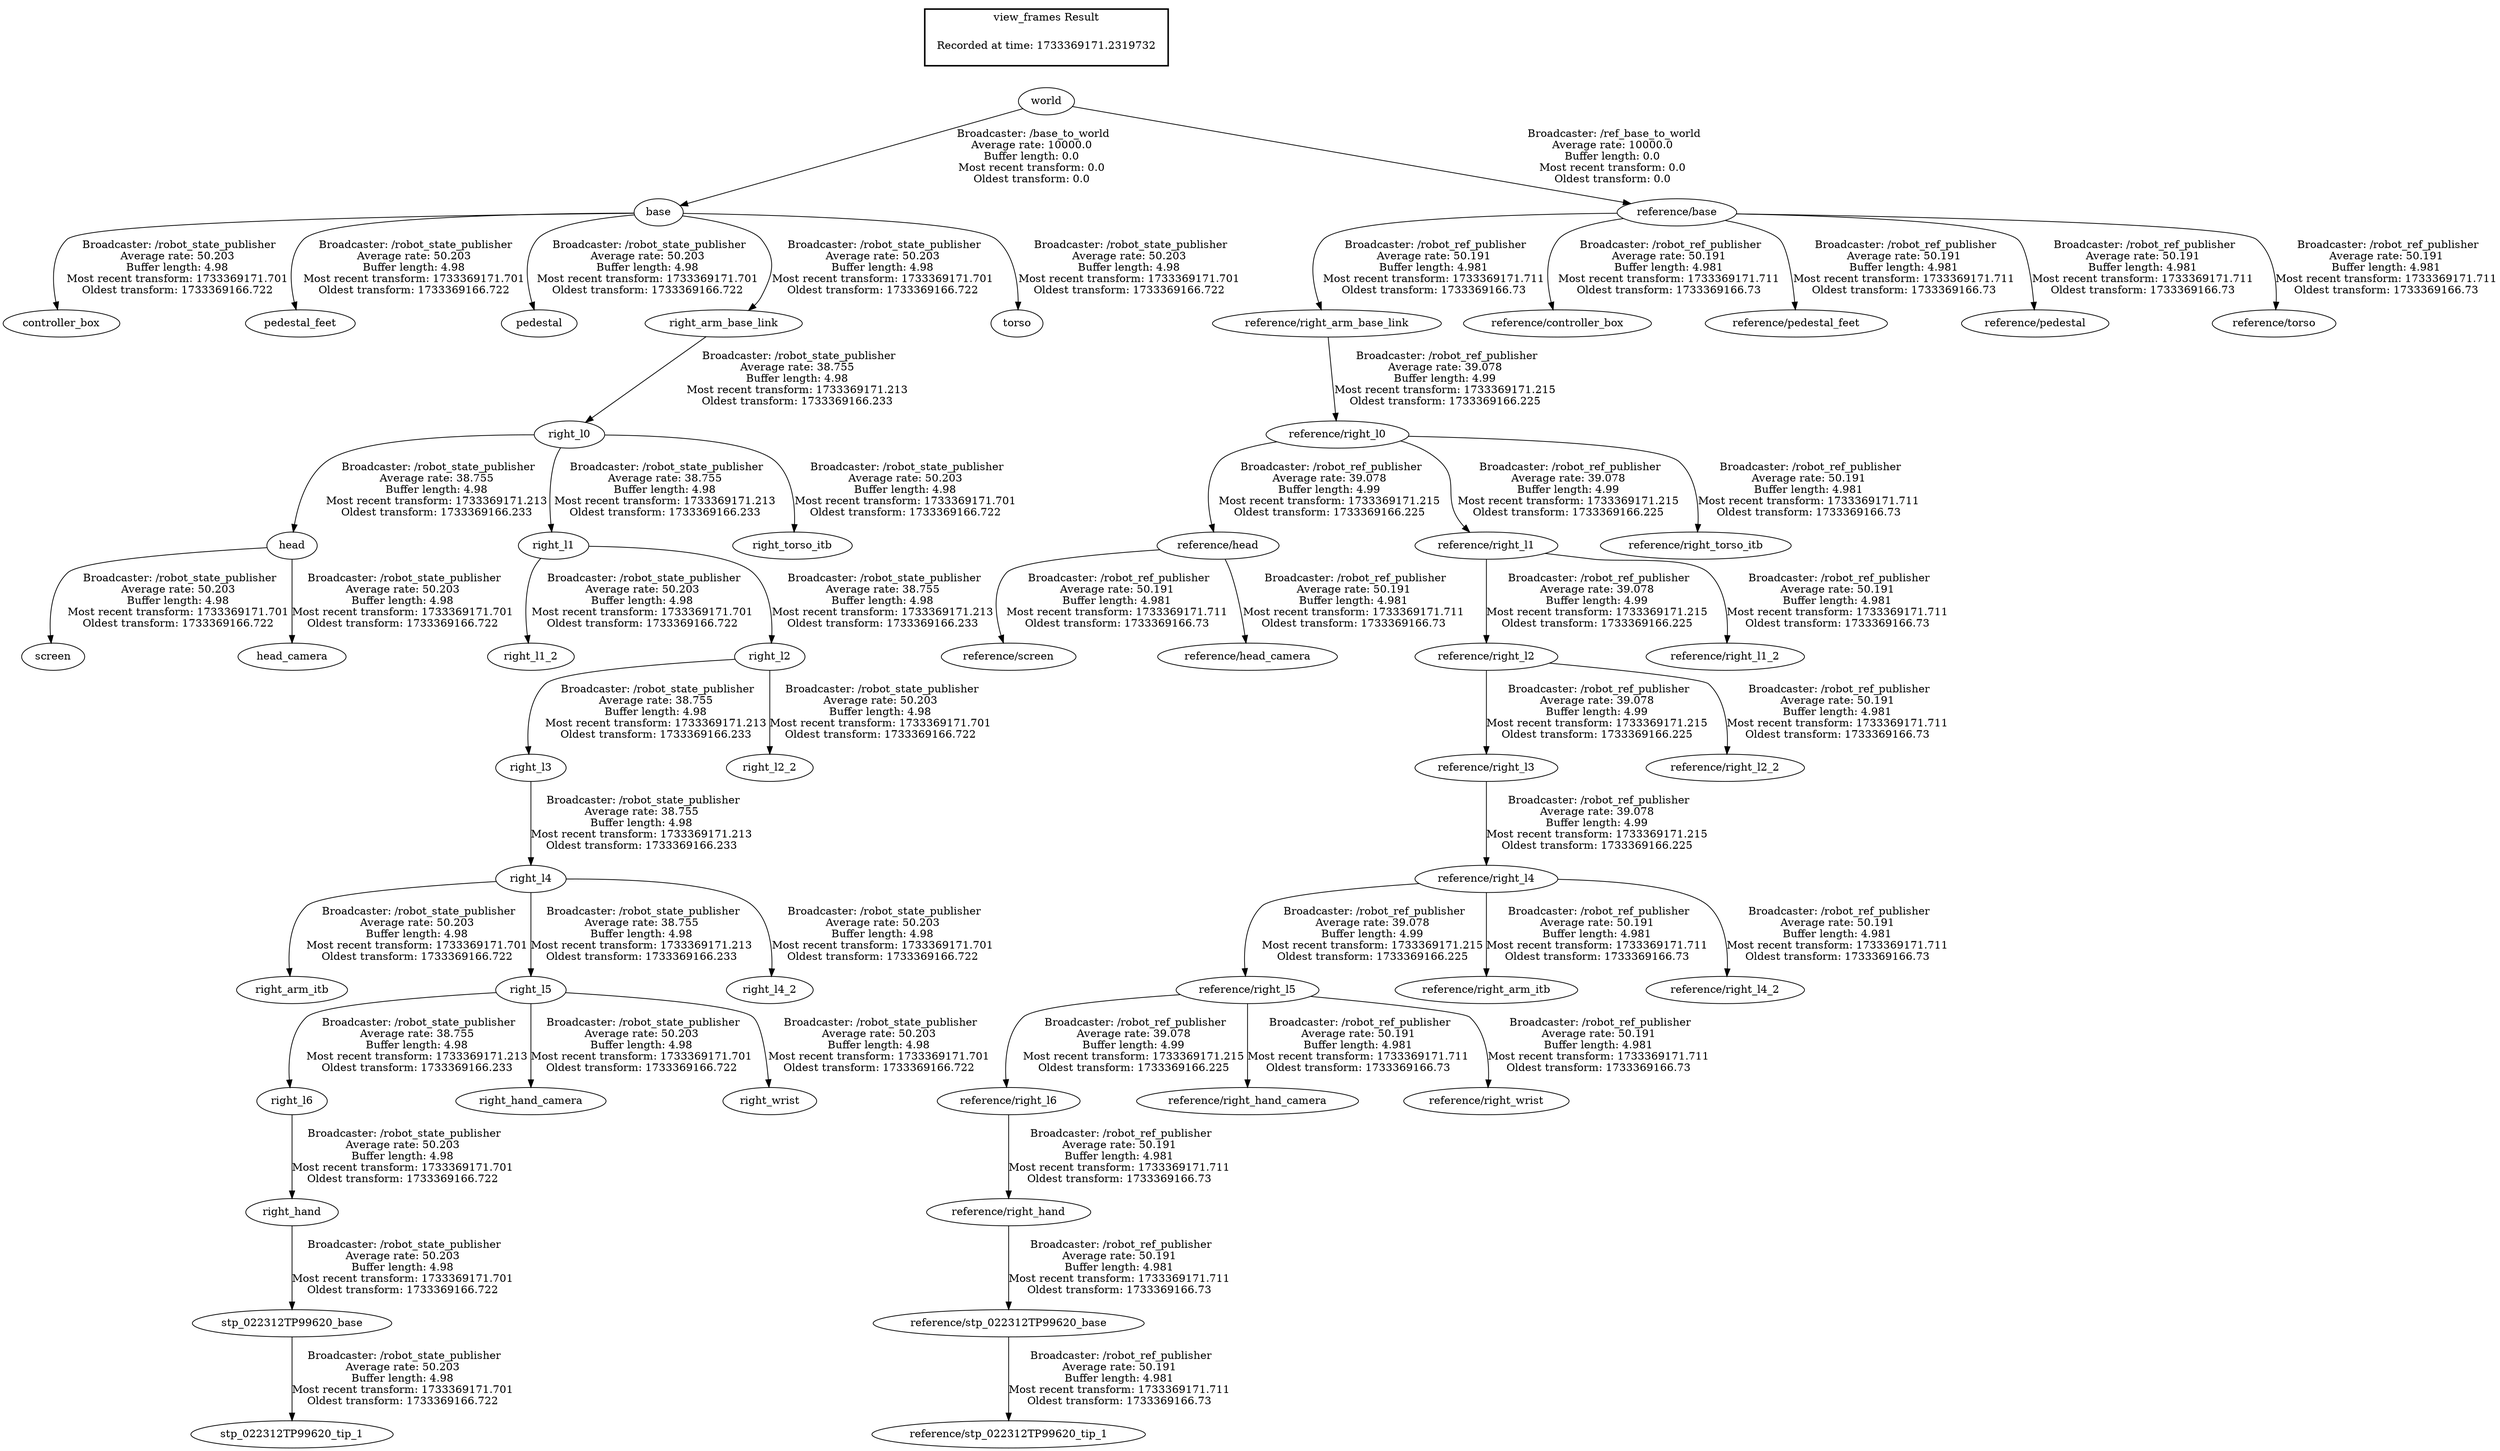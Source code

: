 digraph G {
"world" -> "base"[label=" Broadcaster: /base_to_world\nAverage rate: 10000.0\nBuffer length: 0.0\nMost recent transform: 0.0\nOldest transform: 0.0\n"];
"world" -> "reference/base"[label=" Broadcaster: /ref_base_to_world\nAverage rate: 10000.0\nBuffer length: 0.0\nMost recent transform: 0.0\nOldest transform: 0.0\n"];
"base" -> "controller_box"[label=" Broadcaster: /robot_state_publisher\nAverage rate: 50.203\nBuffer length: 4.98\nMost recent transform: 1733369171.701\nOldest transform: 1733369166.722\n"];
"head" -> "screen"[label=" Broadcaster: /robot_state_publisher\nAverage rate: 50.203\nBuffer length: 4.98\nMost recent transform: 1733369171.701\nOldest transform: 1733369166.722\n"];
"right_l0" -> "head"[label=" Broadcaster: /robot_state_publisher\nAverage rate: 38.755\nBuffer length: 4.98\nMost recent transform: 1733369171.213\nOldest transform: 1733369166.233\n"];
"head" -> "head_camera"[label=" Broadcaster: /robot_state_publisher\nAverage rate: 50.203\nBuffer length: 4.98\nMost recent transform: 1733369171.701\nOldest transform: 1733369166.722\n"];
"base" -> "pedestal_feet"[label=" Broadcaster: /robot_state_publisher\nAverage rate: 50.203\nBuffer length: 4.98\nMost recent transform: 1733369171.701\nOldest transform: 1733369166.722\n"];
"base" -> "pedestal"[label=" Broadcaster: /robot_state_publisher\nAverage rate: 50.203\nBuffer length: 4.98\nMost recent transform: 1733369171.701\nOldest transform: 1733369166.722\n"];
"right_l4" -> "right_arm_itb"[label=" Broadcaster: /robot_state_publisher\nAverage rate: 50.203\nBuffer length: 4.98\nMost recent transform: 1733369171.701\nOldest transform: 1733369166.722\n"];
"right_l3" -> "right_l4"[label=" Broadcaster: /robot_state_publisher\nAverage rate: 38.755\nBuffer length: 4.98\nMost recent transform: 1733369171.213\nOldest transform: 1733369166.233\n"];
"base" -> "right_arm_base_link"[label=" Broadcaster: /robot_state_publisher\nAverage rate: 50.203\nBuffer length: 4.98\nMost recent transform: 1733369171.701\nOldest transform: 1733369166.722\n"];
"right_l6" -> "right_hand"[label=" Broadcaster: /robot_state_publisher\nAverage rate: 50.203\nBuffer length: 4.98\nMost recent transform: 1733369171.701\nOldest transform: 1733369166.722\n"];
"right_l5" -> "right_l6"[label=" Broadcaster: /robot_state_publisher\nAverage rate: 38.755\nBuffer length: 4.98\nMost recent transform: 1733369171.213\nOldest transform: 1733369166.233\n"];
"right_l5" -> "right_hand_camera"[label=" Broadcaster: /robot_state_publisher\nAverage rate: 50.203\nBuffer length: 4.98\nMost recent transform: 1733369171.701\nOldest transform: 1733369166.722\n"];
"right_l4" -> "right_l5"[label=" Broadcaster: /robot_state_publisher\nAverage rate: 38.755\nBuffer length: 4.98\nMost recent transform: 1733369171.213\nOldest transform: 1733369166.233\n"];
"right_l1" -> "right_l1_2"[label=" Broadcaster: /robot_state_publisher\nAverage rate: 50.203\nBuffer length: 4.98\nMost recent transform: 1733369171.701\nOldest transform: 1733369166.722\n"];
"right_l0" -> "right_l1"[label=" Broadcaster: /robot_state_publisher\nAverage rate: 38.755\nBuffer length: 4.98\nMost recent transform: 1733369171.213\nOldest transform: 1733369166.233\n"];
"right_l2" -> "right_l2_2"[label=" Broadcaster: /robot_state_publisher\nAverage rate: 50.203\nBuffer length: 4.98\nMost recent transform: 1733369171.701\nOldest transform: 1733369166.722\n"];
"right_l1" -> "right_l2"[label=" Broadcaster: /robot_state_publisher\nAverage rate: 38.755\nBuffer length: 4.98\nMost recent transform: 1733369171.213\nOldest transform: 1733369166.233\n"];
"right_l4" -> "right_l4_2"[label=" Broadcaster: /robot_state_publisher\nAverage rate: 50.203\nBuffer length: 4.98\nMost recent transform: 1733369171.701\nOldest transform: 1733369166.722\n"];
"right_l0" -> "right_torso_itb"[label=" Broadcaster: /robot_state_publisher\nAverage rate: 50.203\nBuffer length: 4.98\nMost recent transform: 1733369171.701\nOldest transform: 1733369166.722\n"];
"right_arm_base_link" -> "right_l0"[label=" Broadcaster: /robot_state_publisher\nAverage rate: 38.755\nBuffer length: 4.98\nMost recent transform: 1733369171.213\nOldest transform: 1733369166.233\n"];
"right_l5" -> "right_wrist"[label=" Broadcaster: /robot_state_publisher\nAverage rate: 50.203\nBuffer length: 4.98\nMost recent transform: 1733369171.701\nOldest transform: 1733369166.722\n"];
"right_hand" -> "stp_022312TP99620_base"[label=" Broadcaster: /robot_state_publisher\nAverage rate: 50.203\nBuffer length: 4.98\nMost recent transform: 1733369171.701\nOldest transform: 1733369166.722\n"];
"stp_022312TP99620_base" -> "stp_022312TP99620_tip_1"[label=" Broadcaster: /robot_state_publisher\nAverage rate: 50.203\nBuffer length: 4.98\nMost recent transform: 1733369171.701\nOldest transform: 1733369166.722\n"];
"base" -> "torso"[label=" Broadcaster: /robot_state_publisher\nAverage rate: 50.203\nBuffer length: 4.98\nMost recent transform: 1733369171.701\nOldest transform: 1733369166.722\n"];
"reference/right_l0" -> "reference/head"[label=" Broadcaster: /robot_ref_publisher\nAverage rate: 39.078\nBuffer length: 4.99\nMost recent transform: 1733369171.215\nOldest transform: 1733369166.225\n"];
"reference/right_arm_base_link" -> "reference/right_l0"[label=" Broadcaster: /robot_ref_publisher\nAverage rate: 39.078\nBuffer length: 4.99\nMost recent transform: 1733369171.215\nOldest transform: 1733369166.225\n"];
"reference/base" -> "reference/right_arm_base_link"[label=" Broadcaster: /robot_ref_publisher\nAverage rate: 50.191\nBuffer length: 4.981\nMost recent transform: 1733369171.711\nOldest transform: 1733369166.73\n"];
"reference/right_l0" -> "reference/right_l1"[label=" Broadcaster: /robot_ref_publisher\nAverage rate: 39.078\nBuffer length: 4.99\nMost recent transform: 1733369171.215\nOldest transform: 1733369166.225\n"];
"reference/right_l1" -> "reference/right_l2"[label=" Broadcaster: /robot_ref_publisher\nAverage rate: 39.078\nBuffer length: 4.99\nMost recent transform: 1733369171.215\nOldest transform: 1733369166.225\n"];
"reference/right_l2" -> "reference/right_l3"[label=" Broadcaster: /robot_ref_publisher\nAverage rate: 39.078\nBuffer length: 4.99\nMost recent transform: 1733369171.215\nOldest transform: 1733369166.225\n"];
"reference/right_l3" -> "reference/right_l4"[label=" Broadcaster: /robot_ref_publisher\nAverage rate: 39.078\nBuffer length: 4.99\nMost recent transform: 1733369171.215\nOldest transform: 1733369166.225\n"];
"reference/right_l4" -> "reference/right_l5"[label=" Broadcaster: /robot_ref_publisher\nAverage rate: 39.078\nBuffer length: 4.99\nMost recent transform: 1733369171.215\nOldest transform: 1733369166.225\n"];
"reference/right_l5" -> "reference/right_l6"[label=" Broadcaster: /robot_ref_publisher\nAverage rate: 39.078\nBuffer length: 4.99\nMost recent transform: 1733369171.215\nOldest transform: 1733369166.225\n"];
"reference/base" -> "reference/controller_box"[label=" Broadcaster: /robot_ref_publisher\nAverage rate: 50.191\nBuffer length: 4.981\nMost recent transform: 1733369171.711\nOldest transform: 1733369166.73\n"];
"reference/head" -> "reference/screen"[label=" Broadcaster: /robot_ref_publisher\nAverage rate: 50.191\nBuffer length: 4.981\nMost recent transform: 1733369171.711\nOldest transform: 1733369166.73\n"];
"reference/head" -> "reference/head_camera"[label=" Broadcaster: /robot_ref_publisher\nAverage rate: 50.191\nBuffer length: 4.981\nMost recent transform: 1733369171.711\nOldest transform: 1733369166.73\n"];
"reference/base" -> "reference/pedestal_feet"[label=" Broadcaster: /robot_ref_publisher\nAverage rate: 50.191\nBuffer length: 4.981\nMost recent transform: 1733369171.711\nOldest transform: 1733369166.73\n"];
"reference/base" -> "reference/pedestal"[label=" Broadcaster: /robot_ref_publisher\nAverage rate: 50.191\nBuffer length: 4.981\nMost recent transform: 1733369171.711\nOldest transform: 1733369166.73\n"];
"reference/right_l4" -> "reference/right_arm_itb"[label=" Broadcaster: /robot_ref_publisher\nAverage rate: 50.191\nBuffer length: 4.981\nMost recent transform: 1733369171.711\nOldest transform: 1733369166.73\n"];
"reference/right_l6" -> "reference/right_hand"[label=" Broadcaster: /robot_ref_publisher\nAverage rate: 50.191\nBuffer length: 4.981\nMost recent transform: 1733369171.711\nOldest transform: 1733369166.73\n"];
"reference/right_l5" -> "reference/right_hand_camera"[label=" Broadcaster: /robot_ref_publisher\nAverage rate: 50.191\nBuffer length: 4.981\nMost recent transform: 1733369171.711\nOldest transform: 1733369166.73\n"];
"reference/right_l1" -> "reference/right_l1_2"[label=" Broadcaster: /robot_ref_publisher\nAverage rate: 50.191\nBuffer length: 4.981\nMost recent transform: 1733369171.711\nOldest transform: 1733369166.73\n"];
"reference/right_l2" -> "reference/right_l2_2"[label=" Broadcaster: /robot_ref_publisher\nAverage rate: 50.191\nBuffer length: 4.981\nMost recent transform: 1733369171.711\nOldest transform: 1733369166.73\n"];
"reference/right_l4" -> "reference/right_l4_2"[label=" Broadcaster: /robot_ref_publisher\nAverage rate: 50.191\nBuffer length: 4.981\nMost recent transform: 1733369171.711\nOldest transform: 1733369166.73\n"];
"reference/right_l0" -> "reference/right_torso_itb"[label=" Broadcaster: /robot_ref_publisher\nAverage rate: 50.191\nBuffer length: 4.981\nMost recent transform: 1733369171.711\nOldest transform: 1733369166.73\n"];
"reference/right_l5" -> "reference/right_wrist"[label=" Broadcaster: /robot_ref_publisher\nAverage rate: 50.191\nBuffer length: 4.981\nMost recent transform: 1733369171.711\nOldest transform: 1733369166.73\n"];
"reference/right_hand" -> "reference/stp_022312TP99620_base"[label=" Broadcaster: /robot_ref_publisher\nAverage rate: 50.191\nBuffer length: 4.981\nMost recent transform: 1733369171.711\nOldest transform: 1733369166.73\n"];
"reference/stp_022312TP99620_base" -> "reference/stp_022312TP99620_tip_1"[label=" Broadcaster: /robot_ref_publisher\nAverage rate: 50.191\nBuffer length: 4.981\nMost recent transform: 1733369171.711\nOldest transform: 1733369166.73\n"];
"reference/base" -> "reference/torso"[label=" Broadcaster: /robot_ref_publisher\nAverage rate: 50.191\nBuffer length: 4.981\nMost recent transform: 1733369171.711\nOldest transform: 1733369166.73\n"];
"right_l2" -> "right_l3"[label=" Broadcaster: /robot_state_publisher\nAverage rate: 38.755\nBuffer length: 4.98\nMost recent transform: 1733369171.213\nOldest transform: 1733369166.233\n"];
edge [style=invis];
 subgraph cluster_legend { style=bold; color=black; label ="view_frames Result";
"Recorded at time: 1733369171.2319732"[ shape=plaintext ] ;
}->"world";
}